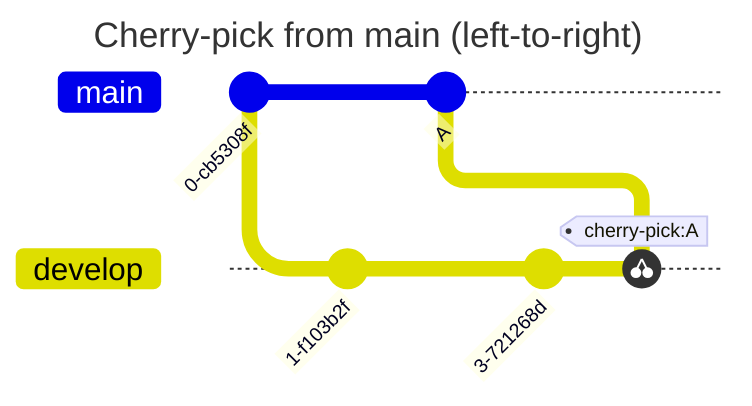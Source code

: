 ---
title: Cherry-pick from main (left-to-right)
---
gitGraph LR:
commit
branch develop
commit
checkout main
commit id:"A"
checkout develop
commit
cherry-pick id: "A"